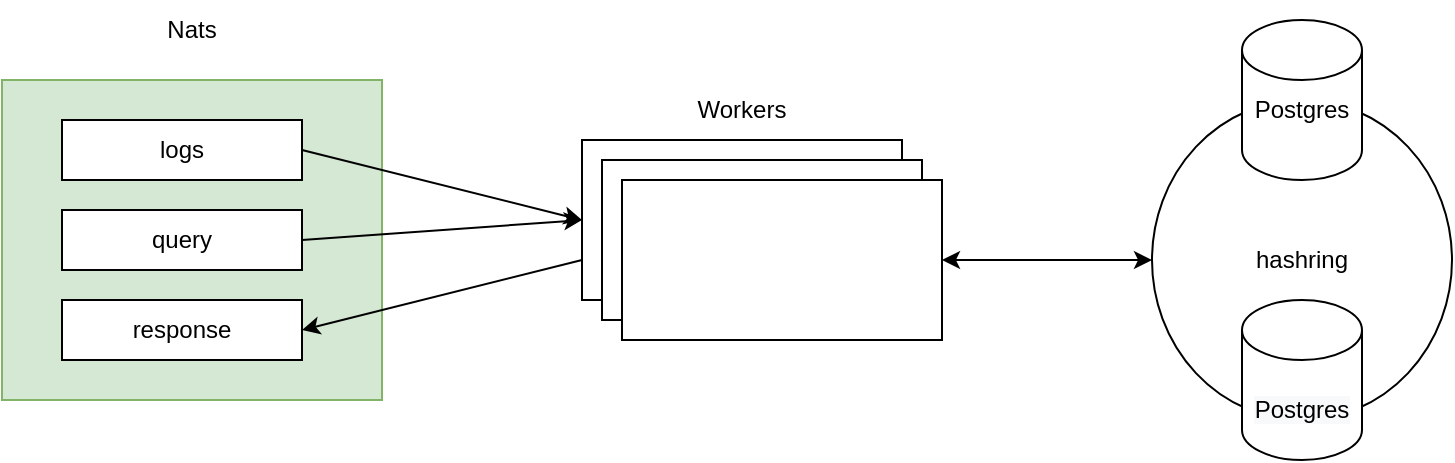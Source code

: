 <mxfile version="16.5.1" type="device"><diagram id="ToBH22-vGFqRKRyN-AeI" name="Страница 1"><mxGraphModel dx="763" dy="554" grid="1" gridSize="10" guides="1" tooltips="1" connect="1" arrows="1" fold="1" page="1" pageScale="1" pageWidth="827" pageHeight="1169" math="0" shadow="0"><root><mxCell id="0"/><mxCell id="1" parent="0"/><mxCell id="9mn3_wNllpeJP5Jm1JXT-11" value="" style="ellipse;whiteSpace=wrap;html=1;" vertex="1" parent="1"><mxGeometry x="665" y="140" width="150" height="160" as="geometry"/></mxCell><mxCell id="1XkhIsXe9P0JleR3ScSN-1" value="" style="rounded=0;whiteSpace=wrap;html=1;fillColor=#d5e8d4;strokeColor=#82b366;" parent="1" vertex="1"><mxGeometry x="90" y="130" width="190" height="160" as="geometry"/></mxCell><mxCell id="1XkhIsXe9P0JleR3ScSN-2" value="Nats" style="text;html=1;strokeColor=none;fillColor=none;align=center;verticalAlign=middle;whiteSpace=wrap;rounded=0;" parent="1" vertex="1"><mxGeometry x="155" y="90" width="60" height="30" as="geometry"/></mxCell><mxCell id="9mn3_wNllpeJP5Jm1JXT-1" value="" style="rounded=0;whiteSpace=wrap;html=1;" vertex="1" parent="1"><mxGeometry x="380" y="160" width="160" height="80" as="geometry"/></mxCell><mxCell id="9mn3_wNllpeJP5Jm1JXT-2" value="" style="rounded=0;whiteSpace=wrap;html=1;" vertex="1" parent="1"><mxGeometry x="390" y="170" width="160" height="80" as="geometry"/></mxCell><mxCell id="9mn3_wNllpeJP5Jm1JXT-3" value="" style="rounded=0;whiteSpace=wrap;html=1;" vertex="1" parent="1"><mxGeometry x="400" y="180" width="160" height="80" as="geometry"/></mxCell><mxCell id="9mn3_wNllpeJP5Jm1JXT-4" value="Workers" style="text;html=1;strokeColor=none;fillColor=none;align=center;verticalAlign=middle;whiteSpace=wrap;rounded=0;" vertex="1" parent="1"><mxGeometry x="430" y="130" width="60" height="30" as="geometry"/></mxCell><mxCell id="9mn3_wNllpeJP5Jm1JXT-9" value="" style="shape=cylinder3;whiteSpace=wrap;html=1;boundedLbl=1;backgroundOutline=1;size=15;" vertex="1" parent="1"><mxGeometry x="710" y="100" width="60" height="80" as="geometry"/></mxCell><mxCell id="9mn3_wNllpeJP5Jm1JXT-10" value="" style="shape=cylinder3;whiteSpace=wrap;html=1;boundedLbl=1;backgroundOutline=1;size=15;" vertex="1" parent="1"><mxGeometry x="710" y="240" width="60" height="80" as="geometry"/></mxCell><mxCell id="9mn3_wNllpeJP5Jm1JXT-12" value="hashring" style="text;html=1;strokeColor=none;fillColor=none;align=center;verticalAlign=middle;whiteSpace=wrap;rounded=0;" vertex="1" parent="1"><mxGeometry x="710" y="205" width="60" height="30" as="geometry"/></mxCell><mxCell id="9mn3_wNllpeJP5Jm1JXT-13" value="Postgres" style="text;html=1;strokeColor=none;fillColor=none;align=center;verticalAlign=middle;whiteSpace=wrap;rounded=0;" vertex="1" parent="1"><mxGeometry x="710" y="130" width="60" height="30" as="geometry"/></mxCell><mxCell id="9mn3_wNllpeJP5Jm1JXT-14" value="&lt;meta charset=&quot;utf-8&quot;&gt;&lt;span style=&quot;color: rgb(0, 0, 0); font-family: helvetica; font-size: 12px; font-style: normal; font-weight: 400; letter-spacing: normal; text-indent: 0px; text-transform: none; word-spacing: 0px; background-color: rgb(248, 249, 250); display: inline; float: none;&quot;&gt;Postgres&lt;/span&gt;" style="text;whiteSpace=wrap;html=1;align=center;verticalAlign=middle;" vertex="1" parent="1"><mxGeometry x="710" y="280" width="60" height="30" as="geometry"/></mxCell><mxCell id="9mn3_wNllpeJP5Jm1JXT-16" value="logs" style="rounded=0;whiteSpace=wrap;html=1;" vertex="1" parent="1"><mxGeometry x="120" y="150" width="120" height="30" as="geometry"/></mxCell><mxCell id="9mn3_wNllpeJP5Jm1JXT-17" value="query" style="rounded=0;whiteSpace=wrap;html=1;" vertex="1" parent="1"><mxGeometry x="120" y="195" width="120" height="30" as="geometry"/></mxCell><mxCell id="9mn3_wNllpeJP5Jm1JXT-18" value="response" style="rounded=0;whiteSpace=wrap;html=1;" vertex="1" parent="1"><mxGeometry x="120" y="240" width="120" height="30" as="geometry"/></mxCell><mxCell id="9mn3_wNllpeJP5Jm1JXT-19" value="" style="endArrow=classic;html=1;rounded=0;exitX=1;exitY=0.5;exitDx=0;exitDy=0;" edge="1" parent="1" source="9mn3_wNllpeJP5Jm1JXT-16"><mxGeometry width="50" height="50" relative="1" as="geometry"><mxPoint x="360" y="260" as="sourcePoint"/><mxPoint x="380" y="200" as="targetPoint"/></mxGeometry></mxCell><mxCell id="9mn3_wNllpeJP5Jm1JXT-20" value="" style="endArrow=classic;html=1;rounded=0;exitX=1;exitY=0.5;exitDx=0;exitDy=0;" edge="1" parent="1" source="9mn3_wNllpeJP5Jm1JXT-17"><mxGeometry width="50" height="50" relative="1" as="geometry"><mxPoint x="250" y="175" as="sourcePoint"/><mxPoint x="380" y="200" as="targetPoint"/></mxGeometry></mxCell><mxCell id="9mn3_wNllpeJP5Jm1JXT-21" value="" style="endArrow=classic;html=1;rounded=0;exitX=0;exitY=0.75;exitDx=0;exitDy=0;entryX=1;entryY=0.5;entryDx=0;entryDy=0;" edge="1" parent="1" source="9mn3_wNllpeJP5Jm1JXT-1" target="9mn3_wNllpeJP5Jm1JXT-18"><mxGeometry width="50" height="50" relative="1" as="geometry"><mxPoint x="260" y="260" as="sourcePoint"/><mxPoint x="400" y="250" as="targetPoint"/></mxGeometry></mxCell><mxCell id="9mn3_wNllpeJP5Jm1JXT-23" value="" style="endArrow=classic;startArrow=classic;html=1;rounded=0;exitX=1;exitY=0.5;exitDx=0;exitDy=0;entryX=0;entryY=0.5;entryDx=0;entryDy=0;" edge="1" parent="1" source="9mn3_wNllpeJP5Jm1JXT-3" target="9mn3_wNllpeJP5Jm1JXT-11"><mxGeometry width="50" height="50" relative="1" as="geometry"><mxPoint x="430" y="240" as="sourcePoint"/><mxPoint x="480" y="190" as="targetPoint"/></mxGeometry></mxCell></root></mxGraphModel></diagram></mxfile>